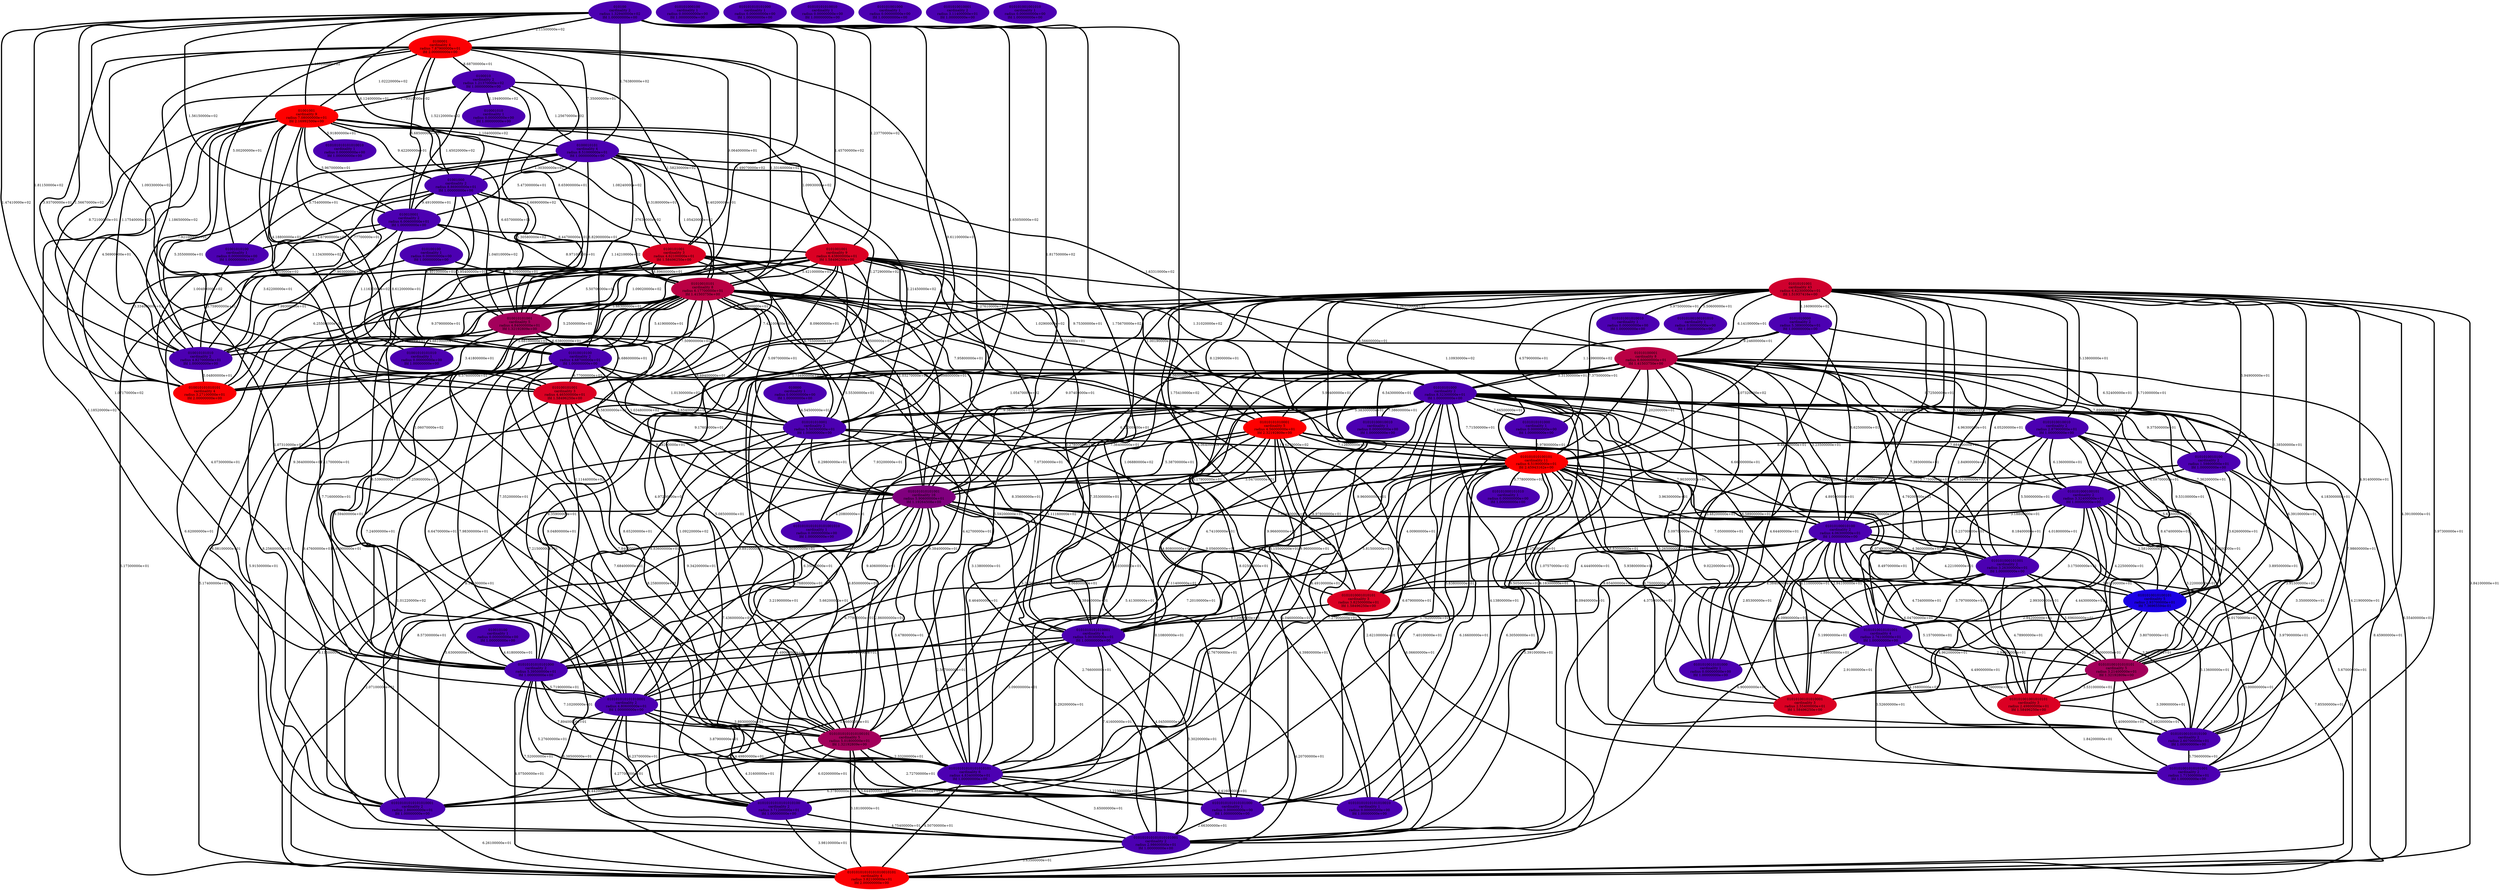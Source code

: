 graph graph_neighborhood_optimal_14 {
    edge[style=solid, penwidth="5", labeldistance="10"]
    010101000101010 [label="010101000101010\ncardinality 1\nradius 0.00000000e+00\nlfd 1.00000000e+00", color="#4C00B2", style="filled"]
    0101010010101001 [label="0101010010101001\ncardinality 4\nradius 2.76100000e+01\nlfd 1.00000000e+00", color="#4C00B2", style="filled"]
    010101010101001 [label="010101010101001\ncardinality 16\nradius 5.90600000e+01\nlfd 1.19264508e+00", color="#80007E", style="filled"]
    01010101010101010001 [label="01010101010101010001\ncardinality 2\nradius 2.86000000e+01\nlfd 1.00000000e+00", color="#4C00B2", style="filled"]
    010100100 [label="010100100\ncardinality 1\nradius 0.00000000e+00\nlfd 1.00000000e+00", color="#4C00B2", style="filled"]
    01010101010001 [label="01010101010001\ncardinality 5\nradius 4.56000000e+01\nlfd 2.32192809e+00", color="#FE0000", style="filled"]
    010101001001010101 [label="010101001001010101\ncardinality 3\nradius 2.49800000e+01\nlfd 1.58496250e+00", color="#DB0023", style="filled"]
    01001010100 [label="01001010100\ncardinality 1\nradius 0.00000000e+00\nlfd 1.00000000e+00", color="#4C00B2", style="filled"]
    01010100101010001 [label="01010100101010001\ncardinality 3\nradius 2.55400000e+01\nlfd 1.58496250e+00", color="#DB0023", style="filled"]
    0101010010010 [label="0101010010010\ncardinality 2\nradius 2.87900000e+01\nlfd 1.00000000e+00", color="#4C00B2", style="filled"]
    0101010101010101001010 [label="0101010101010101001010\ncardinality 1\nradius 0.00000000e+00\nlfd 1.00000000e+00", color="#4C00B2", style="filled"]
    010100 [label="010100\ncardinality 2\nradius 1.32940000e+02\nlfd 1.00000000e+00", color="#4C00B2", style="filled"]
    0101010010100 [label="0101010010100\ncardinality 2\nradius 1.59800000e+01\nlfd 1.00000000e+00", color="#4C00B2", style="filled"]
    010101000100 [label="010101000100\ncardinality 1\nradius 0.00000000e+00\nlfd 1.00000000e+00", color="#4C00B2", style="filled"]
    010010100 [label="010010100\ncardinality 1\nradius 0.00000000e+00\nlfd 1.00000000e+00", color="#4C00B2", style="filled"]
    0101010101010101000 [label="0101010101010101000\ncardinality 1\nradius 0.00000000e+00\nlfd 1.00000000e+00", color="#4C00B2", style="filled"]
    01010100101010100 [label="01010100101010100\ncardinality 2\nradius 2.60700000e+01\nlfd 1.00000000e+00", color="#4C00B2", style="filled"]
    01001010101010 [label="01001010101010\ncardinality 1\nradius 0.00000000e+00\nlfd 1.00000000e+00", color="#4C00B2", style="filled"]
    0100101001 [label="0100101001\ncardinality 3\nradius 4.62100000e+01\nlfd 1.58496250e+00", color="#DB0023", style="filled"]
    01010100010100 [label="01010100010100\ncardinality 2\nradius 4.06300000e+01\nlfd 1.00000000e+00", color="#4C00B2", style="filled"]
    010101010101000 [label="010101010101000\ncardinality 1\nradius 0.00000000e+00\nlfd 1.00000000e+00", color="#4C00B2", style="filled"]
    0101010000 [label="0101010000\ncardinality 2\nradius 5.38900000e+01\nlfd 1.00000000e+00", color="#4C00B2", style="filled"]
    0100010101 [label="0100010101\ncardinality 4\nradius 8.51000000e+01\nlfd 1.00000000e+00", color="#4C00B2", style="filled"]
    01010101010101010010 [label="01010101010101010010\ncardinality 1\nradius 0.00000000e+00\nlfd 1.00000000e+00", color="#4C00B2", style="filled"]
    01010100001 [label="01010100001\ncardinality 8\nradius 6.60000000e+01\nlfd 1.41503750e+00", color="#BA0044", style="filled"]
    010000 [label="010000\ncardinality 1\nradius 0.00000000e+00\nlfd 1.00000000e+00", color="#4C00B2", style="filled"]
    01010101010101010100 [label="01010101010101010100\ncardinality 2\nradius 3.71200000e+01\nlfd 1.00000000e+00", color="#4C00B2", style="filled"]
    0101010001010101 [label="0101010001010101\ncardinality 3\nradius 3.82500000e+01\nlfd 1.58496250e+00", color="#DB0023", style="filled"]
    01010010101 [label="01010010101\ncardinality 8\nradius 6.17700000e+01\nlfd 1.41503750e+00", color="#BA0044", style="filled"]
    01010101010010 [label="01010101010010\ncardinality 1\nradius 0.00000000e+00\nlfd 1.00000000e+00", color="#4C00B2", style="filled"]
    010101001010010 [label="010101001010010\ncardinality 1\nradius 0.00000000e+00\nlfd 1.00000000e+00", color="#4C00B2", style="filled"]
    010101001000 [label="010101001000\ncardinality 1\nradius 0.00000000e+00\nlfd 1.00000000e+00", color="#4C00B2", style="filled"]
    01010100100101010 [label="01010100100101010\ncardinality 1\nradius 0.00000000e+00\nlfd 1.00000000e+00", color="#4C00B2", style="filled"]
    0101001001 [label="0101001001\ncardinality 9\nradius 6.43800000e+01\nlfd 1.58496250e+00", color="#DB0023", style="filled"]
    010101000100101 [label="010101000100101\ncardinality 2\nradius 3.32400000e+01\nlfd 1.00000000e+00", color="#4C00B2", style="filled"]
    01010101010101000 [label="01010101010101000\ncardinality 2\nradius 5.39500000e+01\nlfd 1.00000000e+00", color="#4C00B2", style="filled"]
    010101000101001 [label="010101000101001\ncardinality 2\nradius 3.26300000e+01\nlfd 1.00000000e+00", color="#4C00B2", style="filled"]
    01010010100 [label="01010010100\ncardinality 2\nradius 4.68700000e+01\nlfd 1.00000000e+00", color="#4C00B2", style="filled"]
    01010100010010 [label="01010100010010\ncardinality 1\nradius 0.00000000e+00\nlfd 1.00000000e+00", color="#4C00B2", style="filled"]
    01010101001 [label="01010101001\ncardinality 43\nradius 6.62300000e+01\nlfd 1.51937416e+00", color="#D0002E", style="filled"]
    010101010101010010 [label="010101010101010010\ncardinality 1\nradius 0.00000000e+00\nlfd 1.00000000e+00", color="#4C00B2", style="filled"]
    0100001 [label="0100001\ncardinality 4\nradius 7.87900000e+01\nlfd 2.00000000e+00", color="#FB0003", style="filled"]
    01001001 [label="01001001\ncardinality 9\nradius 7.08000000e+01\nlfd 2.16992500e+00", color="#FE0000", style="filled"]
    0101010101010100101 [label="0101010101010100101\ncardinality 5\nradius 5.01800000e+01\nlfd 1.32192809e+00", color="#A3005B", style="filled"]
    01010101010101010010101 [label="01010101010101010010101\ncardinality 4\nradius 3.82100000e+01\nlfd 2.00000000e+00", color="#FB0003", style="filled"]
    010001010 [label="010001010\ncardinality 1\nradius 0.00000000e+00\nlfd 1.00000000e+00", color="#4C00B2", style="filled"]
    0101010010101000 [label="0101010010101000\ncardinality 1\nradius 0.00000000e+00\nlfd 1.00000000e+00", color="#4C00B2", style="filled"]
    010101001010101001 [label="010101001010101001\ncardinality 2\nradius 1.71500000e+01\nlfd 1.00000000e+00", color="#4C00B2", style="filled"]
    010101010001 [label="010101010001\ncardinality 2\nradius 5.50300000e+01\nlfd 1.00000000e+00", color="#4C00B2", style="filled"]
    0101010010100101 [label="0101010010100101\ncardinality 5\nradius 2.93700000e+01\nlfd 7.36965594e-01", color="#1B00E3", style="filled"]
    010010101010 [label="010010101010\ncardinality 2\nradius 4.82700000e+01\nlfd 1.00000000e+00", color="#4C00B2", style="filled"]
    0101010010001 [label="0101010010001\ncardinality 2\nradius 3.11400000e+01\nlfd 1.00000000e+00", color="#4C00B2", style="filled"]
    01010101000 [label="01010101000\ncardinality 2\nradius 8.32300000e+01\nlfd 1.00000000e+00", color="#4C00B2", style="filled"]
    010100101001 [label="010100101001\ncardinality 3\nradius 4.46500000e+01\nlfd 1.58496250e+00", color="#DB0023", style="filled"]
    01010100101010101 [label="01010100101010101\ncardinality 5\nradius 3.21400000e+01\nlfd 1.32192809e+00", color="#A3005B", style="filled"]
    010010001 [label="010010001\ncardinality 2\nradius 6.00600000e+01\nlfd 1.00000000e+00", color="#4C00B2", style="filled"]
    0101010101000 [label="0101010101000\ncardinality 1\nradius 0.00000000e+00\nlfd 1.00000000e+00", color="#4C00B2", style="filled"]
    010010101010101 [label="010010101010101\ncardinality 4\nradius 3.27100000e+01\nlfd 2.00000000e+00", color="#FB0003", style="filled"]
    01001000 [label="01001000\ncardinality 2\nradius 8.86900000e+01\nlfd 1.00000000e+00", color="#4C00B2", style="filled"]
    010101010101010101001 [label="010101010101010101001\ncardinality 2\nradius 2.98600000e+01\nlfd 1.00000000e+00", color="#4C00B2", style="filled"]
    0101010101010001 [label="0101010101010001\ncardinality 4\nradius 5.00300000e+01\nlfd 1.00000000e+00", color="#4C00B2", style="filled"]
    010010101001 [label="010010101001\ncardinality 5\nradius 4.84000000e+01\nlfd 1.32192809e+00", color="#A3005B", style="filled"]
    01010101010101010101 [label="01010101010101010101\ncardinality 6\nradius 4.83400000e+01\nlfd 1.00000000e+00", color="#4C00B2", style="filled"]
    0100010 [label="0100010\ncardinality 2\nradius 1.21370000e+02\nlfd 1.00000000e+00", color="#4C00B2", style="filled"]
    010101010100101 [label="010101010100101\ncardinality 11\nradius 6.51900000e+01\nlfd 2.45943162e+00", color="#FE0000", style="filled"]
    010101001001010 [label="010101001001010\ncardinality 1\nradius 0.00000000e+00\nlfd 1.00000000e+00", color="#4C00B2", style="filled"]
    010101010101010001 [label="010101010101010001\ncardinality 2\nradius 4.80600000e+01\nlfd 1.00000000e+00", color="#4C00B2", style="filled"]
    01010101000 -- 0101010010101001 [label="6.58900000e+01"]
    0101001001 -- 010101010101010001 [label="6.53900000e+01"]
    01010100010100 -- 01010100101010101 [label="4.73400000e+01"]
    01010100001 -- 01010101010101010010 [label="4.18300000e+01"]
    01010100001 -- 0101010010100101 [label="7.36200000e+01"]
    010100 -- 01010101010101010101 [label="1.75410000e+02"]
    01001000 -- 010010101010 [label="1.19910000e+02"]
    01010010101 -- 01001010101010 [label="5.25000000e+01"]
    010101010001 -- 01010101010101010100 [label="7.43600000e+01"]
    0100001 -- 01001010100 [label="5.00200000e+01"]
    010100100 -- 01010010101 [label="5.30600000e+01"]
    010101000100101 -- 010101001010101001 [label="3.97900000e+01"]
    01010101000 -- 01010101010001 [label="5.38300000e+01"]
    01010101000 -- 01010101010101010010 [label="4.13800000e+01"]
    01010101010001 -- 01010101010101010010101 [label="6.06600000e+01"]
    01010100010100 -- 01010100101010001 [label="4.09900000e+01"]
    01010101010101010101 -- 01010101010101010100 [label="5.85400000e+01"]
    010100 -- 010010001 [label="1.56150000e+02"]
    010101000100101 -- 01010100101010100 [label="4.01700000e+01"]
    010101000100101 -- 01010100101010001 [label="2.99300000e+01"]
    01010101010101010100 -- 01010101010101010010101 [label="3.98100000e+01"]
    01010101010101010101 -- 01010101010101010010 [label="4.41600000e+01"]
    01010010101 -- 01010101010101000 [label="7.25900000e+01"]
    01010101010001 -- 0101010101010101000 [label="4.04600000e+01"]
    010101010100101 -- 0101010101010101000 [label="6.16600000e+01"]
    01010010101 -- 01010100001 [label="1.02900000e+02"]
    010101010100101 -- 0101010101010100101 [label="7.20100000e+01"]
    01010101001 -- 01010101010101010101 [label="9.96600000e+01"]
    010010101010 -- 010010101010101 [label="5.04800000e+01"]
    01010101001 -- 010101000100101 [label="3.71000000e+01"]
    010101010001 -- 010101010101010101001 [label="8.10800000e+01"]
    010101000101001 -- 01010100101010100 [label="3.92500000e+01"]
    01010101001 -- 01010101010001 [label="8.12900000e+01"]
    01010101000 -- 010101001010101001 [label="9.50500000e+01"]
    0101001001 -- 01010101010101010100 [label="9.04800000e+01"]
    010100 -- 010010101001 [label="1.49070000e+02"]
    010101000101001 -- 01010100101010001 [label="5.19900000e+01"]
    01010101001 -- 010101010101001 [label="9.07400000e+01"]
    0101010010010 -- 01010100010100 [label="5.52400000e+01"]
    010010001 -- 01010010101 [label="8.97100000e+01"]
    01010101001 -- 01010101010101010001 [label="9.47600000e+01"]
    010101010101010001 -- 0101010101010100101 [label="3.89300000e+01"]
    01010100010100 -- 0101010010101000 [label="2.85300000e+01"]
    010101010101001 -- 0101010101010001 [label="3.13800000e+01"]
    01010101010001 -- 010101010101001 [label="5.38700000e+01"]
    0101010010100101 -- 01010100101010101 [label="3.80700000e+01"]
    01010101000 -- 01010100010100 [label="6.66000000e+01"]
    010010101001 -- 010010101010 [label="5.66400000e+01"]
    0100101001 -- 01010010101 [label="6.89600000e+01"]
    0101010010010 -- 010101000101001 [label="5.50000000e+01"]
    01010101001 -- 01010101010101010010101 [label="9.84100000e+01"]
    01010101010101000 -- 010101010101010001 [label="5.71900000e+01"]
    01010100010100 -- 01010101010101010010101 [label="7.85500000e+01"]
    01010101000 -- 010101010100101 [label="7.71500000e+01"]
    01010101001 -- 01010101000 [label="6.56600000e+01"]
    01010101010101010101 -- 0101010101010101000 [label="3.22300000e+01"]
    01010010101 -- 0101010101010101000 [label="4.80800000e+01"]
    010101010100101 -- 01010101010101010001 [label="8.57300000e+01"]
    01010010101 -- 01010101010001 [label="7.95800000e+01"]
    01010100010100 -- 010101001001010101 [label="6.04700000e+01"]
    01010101000 -- 01010100101010101 [label="8.47400000e+01"]
    010100 -- 0101010101010001 [label="1.75670000e+02"]
    010100101001 -- 010101010101001 [label="8.48200000e+01"]
    01010010101 -- 01010101010101010010 [label="6.15500000e+01"]
    010101010101001 -- 0101010101010101001010 [label="4.20800000e+01"]
    01010101010101000 -- 01010101010101010100 [label="5.27600000e+01"]
    01010101001 -- 01010101010101000 [label="1.11440000e+02"]
    0100001 -- 010010001 [label="6.68500000e+01"]
    010100 -- 010101010001 [label="1.65050000e+02"]
    010101000101001 -- 010101001001010101 [label="4.78900000e+01"]
    0101010010100101 -- 0101010010101001 [label="2.94200000e+01"]
    01001001 -- 010101010101010001 [label="1.18520000e+02"]
    0100101001 -- 010101010001 [label="6.75500000e+01"]
    0101010010010 -- 010101010100101 [label="8.48700000e+01"]
    01010100001 -- 01010100101010101 [label="6.39100000e+01"]
    01001000 -- 010100101001 [label="1.11610000e+02"]
    0101001001 -- 010010101001 [label="1.09020000e+02"]
    01010101000 -- 010101000100101 [label="7.88400000e+01"]
    010101000100101 -- 010101001001010101 [label="4.44300000e+01"]
    0101001001 -- 010101010101001 [label="6.09800000e+01"]
    010100101001 -- 010101010001 [label="6.65400000e+01"]
    01010101000 -- 0101010010100 [label="9.37500000e+01"]
    01001000 -- 010010101010101 [label="1.00490000e+02"]
    01010101001 -- 010101001001010101 [label="4.18300000e+01"]
    010100 -- 01001000 [label="6.12400000e+01"]
    0101010101010100101 -- 01010101010101010001 [label="4.31600000e+01"]
    01010100001 -- 010101010101010101001 [label="4.37500000e+01"]
    01010101000 -- 0101010101010101001010 [label="7.93200000e+01"]
    0101010101010001 -- 0101010101010101000 [label="4.04500000e+01"]
    01010010100 -- 0101010101010100101 [label="7.84000000e+01"]
    01010101000 -- 0101010101000 [label="7.66500000e+01"]
    0100010101 -- 01001000 [label="1.30300000e+02"]
    01010010101 -- 010101010101010001 [label="7.35200000e+01"]
    01010101001 -- 0101010101010001 [label="1.06880000e+02"]
    01010010101 -- 010101010100101 [label="1.06000000e+02"]
    01010101000 -- 01010101010101010001 [label="1.01220000e+02"]
    01010010100 -- 0101010101010001 [label="8.35600000e+01"]
    01010101000 -- 01010101010101010100 [label="5.66200000e+01"]
    010101010101001 -- 0101010001010101 [label="9.05600000e+01"]
    010100 -- 01010010101 [label="1.45700000e+02"]
    01001001 -- 010010101010101 [label="4.56900000e+01"]
    0101010010010 -- 010101001010101001 [label="4.21900000e+01"]
    01010100001 -- 01010100010010 [label="6.54300000e+01"]
    0101010000 -- 0101010010100 [label="6.52400000e+01"]
    01010100001 -- 0101010101010101000 [label="5.83800000e+01"]
    010101010101010001 -- 01010101010101010101 [label="3.87900000e+01"]
    010101010100101 -- 01010101010101000 [label="7.10300000e+01"]
    01010010101 -- 010010101010101 [label="5.68100000e+01"]
    0101010010100 -- 01010100101010100 [label="3.35000000e+01"]
    01001001 -- 0101001001 [label="1.09930000e+02"]
    01001001 -- 0101010101010100101 [label="1.06070000e+02"]
    0100001 -- 01001001 [label="1.02220000e+02"]
    01010010100 -- 010100101001 [label="6.77000000e+01"]
    01010010101 -- 010101010001 [label="5.09700000e+01"]
    010101010100101 -- 010101010101010101001 [label="5.39100000e+01"]
    01010101010101010001 -- 01010101010101010010101 [label="6.26100000e+01"]
    01001001 -- 0100010101 [label="1.10400000e+02"]
    0100010101 -- 010010101010 [label="5.35500000e+01"]
    0101001001 -- 01010101010101010010101 [label="6.17300000e+01"]
    01001001 -- 010101010101001 [label="1.27610000e+02"]
    01010101001 -- 0101010010101000 [label="3.60500000e+01"]
    0101001001 -- 010101010001 [label="1.00500000e+02"]
    010101010101001 -- 0101010101010101000 [label="2.76700000e+01"]
    01010100001 -- 01010100010100 [label="3.23500000e+01"]
    010010101001 -- 010101010001 [label="6.69400000e+01"]
    01001001 -- 01001010101010 [label="4.18800000e+01"]
    01010101010101000 -- 010101010101010101001 [label="7.52000000e+01"]
    0101010010100 -- 010101000100101 [label="4.09700000e+01"]
    01010101000 -- 01010100010010 [label="7.38600000e+01"]
    01010101000 -- 01010100101010001 [label="5.26500000e+01"]
    01001001 -- 010100101001 [label="1.13430000e+02"]
    0100001 -- 0100101001 [label="9.06400000e+01"]
    01010100001 -- 0101010010101000 [label="3.48200000e+01"]
    01001001 -- 01010010101 [label="8.40200000e+01"]
    0101001001 -- 01010101000 [label="1.31020000e+02"]
    01010101001 -- 0101010010100101 [label="3.38500000e+01"]
    01010101010101010101 -- 01010101010101010001 [label="6.37800000e+01"]
    010010101001 -- 01010010100 [label="6.63800000e+01"]
    0100001 -- 010010101010 [label="3.93700000e+01"]
    01010101001 -- 01010100101010001 [label="4.89500000e+01"]
    01010101010001 -- 0101010101010001 [label="4.74100000e+01"]
    01010101010001 -- 010101010101010101001 [label="2.62100000e+01"]
    0100101001 -- 010010101001 [label="5.50700000e+01"]
    01010100001 -- 010101010001 [label="1.05470000e+02"]
    01010101001 -- 01010100001 [label="6.14100000e+01"]
    010101010101001 -- 0101010101010100101 [label="2.86000000e+01"]
    01010101001 -- 010101000101001 [label="4.05200000e+01"]
    010101000100101 -- 0101010001010101 [label="6.27400000e+01"]
    01001000 -- 01010010100 [label="8.40100000e+01"]
    01010101010001 -- 01010101010101010101 [label="5.41300000e+01"]
    0101010101010001 -- 01010101010101010101 [label="3.29200000e+01"]
    0100010 -- 010010001 [label="1.45020000e+02"]
    01001001 -- 010010001 [label="5.96700000e+01"]
    010100 -- 0100001 [label="2.11500000e+02"]
    01010100001 -- 010101010101001 [label="6.53300000e+01"]
    010010001 -- 0100101001 [label="8.44700000e+01"]
    010100 -- 0100010101 [label="1.76380000e+02"]
    01010101000 -- 01010101010101010010101 [label="8.45900000e+01"]
    0101010010100 -- 01010100101010101 [label="3.89500000e+01"]
    01010101001 -- 01010100010100 [label="4.14600000e+01"]
    010101010101010001 -- 0101010101010101000 [label="4.49800000e+01"]
    01010100010100 -- 0101010101010001 [label="8.65400000e+01"]
    010101010101010001 -- 01010101010101010100 [label="6.23700000e+01"]
    01010100101010101 -- 010101001010101001 [label="2.40900000e+01"]
    01010010101 -- 01010101010101010010101 [label="5.17400000e+01"]
    0101010010010 -- 010101000100101 [label="6.13600000e+01"]
    010100 -- 010010101010 [label="1.81150000e+02"]
    01001001 -- 010010101010 [label="7.92100000e+01"]
    0101001001 -- 01010010101 [label="5.42100000e+01"]
    01001001 -- 01010101010101010101 [label="1.07310000e+02"]
    0100101001 -- 01010101000 [label="9.75300000e+01"]
    01010101010001 -- 01010100010100 [label="7.90300000e+01"]
    010010001 -- 01010010100 [label="8.61200000e+01"]
    010101010001 -- 010101010101001 [label="8.29800000e+01"]
    0101010101010001 -- 01010101010101000 [label="8.17400000e+01"]
    0100010101 -- 010010101001 [label="8.82900000e+01"]
    010101010101001 -- 010101010101010101001 [label="2.76600000e+01"]
    0100010101 -- 0100101001 [label="9.31800000e+01"]
    010101010100101 -- 0101010010100101 [label="8.18400000e+01"]
    01010010101 -- 01010101010101010101 [label="4.42700000e+01"]
    01010101001 -- 01010100101010101 [label="4.91400000e+01"]
    010100101001 -- 01010101010101010101 [label="8.25800000e+01"]
    010010101001 -- 010010101010101 [label="3.41800000e+01"]
    01010101010101000 -- 01010101010101010010101 [label="4.07500000e+01"]
    01010101000 -- 01010101010101010101 [label="8.06800000e+01"]
    01010100101010101 -- 01010100101010001 [label="3.94700000e+01"]
    01010100001 -- 0101010001010101 [label="5.17900000e+01"]
    0101010101010100101 -- 0101010101010101000 [label="2.72700000e+01"]
    0100101001 -- 01010101010101000 [label="7.11700000e+01"]
    010100 -- 01010010100 [label="1.09330000e+02"]
    01001001 -- 0100101001 [label="1.08240000e+02"]
    01010101001 -- 0101010000 [label="1.16090000e+02"]
    0101010010100101 -- 010101001001010101 [label="2.10000000e+01"]
    01010010100 -- 01010101010101000 [label="9.59400000e+01"]
    01010100001 -- 01010101010101010100 [label="6.49100000e+01"]
    010100101001 -- 01010101010101000 [label="7.24000000e+01"]
    0101010000 -- 01010101000 [label="1.14990000e+02"]
    01010010101 -- 01010010100 [label="5.41900000e+01"]
    010101010101001 -- 01010101010101010001 [label="5.63000000e+01"]
    010101010100101 -- 01010100010100 [label="3.96300000e+01"]
    010101010101010001 -- 010101010101010101001 [label="4.27700000e+01"]
    01010010101 -- 0101010101010001 [label="7.07300000e+01"]
    010100101001 -- 010101010101010001 [label="7.21500000e+01"]
    0101001001 -- 01010101010101010101 [label="5.59200000e+01"]
    01010100101010101 -- 010101001001010101 [label="3.53100000e+01"]
    010101010001 -- 01010101010101010010101 [label="8.11500000e+01"]
    01010010101 -- 010010101010 [label="9.37900000e+01"]
    0101001001 -- 01010010100 [label="5.36200000e+01"]
    0100010101 -- 01001010100 [label="5.75400000e+01"]
    0100001 -- 01001000 [label="1.52120000e+02"]
    01010101000 -- 010101001001010101 [label="1.07490000e+02"]
    01010101001 -- 010101001010101001 [label="3.97300000e+01"]
    01010101000 -- 0101010101010001 [label="8.97800000e+01"]
    010101010100101 -- 0101010001010101 [label="4.00900000e+01"]
    0100010 -- 01001001 [label="1.79310000e+02"]
    01001000 -- 010010001 [label="9.49100000e+01"]
    01010101001 -- 01010100100101010 [label="5.50600000e+01"]
    010101010100101 -- 0101010101010001 [label="5.81500000e+01"]
    0101010010101001 -- 01010100101010001 [label="2.91000000e+01"]
    010101010100101 -- 0101010010101001 [label="6.83000000e+01"]
    01010101001 -- 01010101010101010100 [label="9.96000000e+01"]
    01010101001 -- 01010100101010100 [label="4.39100000e+01"]
    0101010010010 -- 0101010010100101 [label="5.62300000e+01"]
    0101010010010 -- 0101010010101001 [label="5.23700000e+01"]
    01010101000 -- 0101010010100101 [label="9.53100000e+01"]
    0100010101 -- 01010101000 [label="1.63310000e+02"]
    010101010100101 -- 01010101010101010010101 [label="5.67000000e+01"]
    01010101000 -- 01010101010101000 [label="1.09220000e+02"]
    01010010101 -- 01010101000 [label="9.77700000e+01"]
    0100001 -- 01010010101 [label="1.33160000e+02"]
    0100101001 -- 010010101010 [label="7.99300000e+01"]
    01010101000 -- 0101010010010 [label="1.11240000e+02"]
    0101010010101001 -- 01010100101010100 [label="4.16800000e+01"]
    01001001 -- 01001000 [label="9.42200000e+01"]
    010101010001 -- 0101010101010100101 [label="8.85000000e+01"]
    01010101000 -- 010101000101001 [label="9.96000000e+01"]
    01010010100 -- 010101010001 [label="1.01300000e+02"]
    0101001001 -- 010100101001 [label="8.09600000e+01"]
    01001000 -- 01010010101 [label="1.30580000e+02"]
    01010010100 -- 010010101010101 [label="6.57600000e+01"]
    01010100001 -- 01010101010001 [label="5.90400000e+01"]
    010101010100101 -- 010101010101001 [label="5.04700000e+01"]
    010100 -- 01001001 [label="1.46520000e+02"]
    010100 -- 0101010101010100101 [label="1.73490000e+02"]
    01001000 -- 0101001001 [label="1.37630000e+02"]
    010101010101001 -- 01010101010101010101 [label="3.47800000e+01"]
    010101010001 -- 01010101010101000 [label="8.83600000e+01"]
    0101010101010100101 -- 01010101010101010100 [label="6.02000000e+01"]
    0101010101010001 -- 010101010101010001 [label="2.56700000e+01"]
    0100001 -- 010010101001 [label="8.65900000e+01"]
    010010101001 -- 010100101001 [label="4.68600000e+01"]
    01010100001 -- 01010101000 [label="5.31300000e+01"]
    01010100101010100 -- 010101001010101001 [label="3.75600000e+01"]
    010101010100101 -- 01010100101010101 [label="8.49700000e+01"]
    010010001 -- 010010101010 [label="3.62200000e+01"]
    0100010 -- 010010101001 [label="1.66900000e+02"]
    01010101000 -- 010101010101010001 [label="9.89100000e+01"]
    0100010101 -- 01010010100 [label="1.14210000e+02"]
    010101000101001 -- 01010100101010101 [label="5.69600000e+01"]
    010101001001010101 -- 01010100101010100 [label="2.89200000e+01"]
    01010101001 -- 010101001010010 [label="5.97500000e+01"]
    010101010101001 -- 010101010101010001 [label="3.21900000e+01"]
    0101010101010100101 -- 01010101010101010101 [label="2.33200000e+01"]
    0101001001 -- 01010101010101010001 [label="6.62000000e+01"]
    01010101010101010100 -- 010101010101010101001 [label="4.75400000e+01"]
    010101000100101 -- 0101010010100101 [label="2.58100000e+01"]
    01010101001 -- 010101010101010101001 [label="9.02200000e+01"]
    01010100010100 -- 0101010010101001 [label="2.94100000e+01"]
    01010101000 -- 0101010101010101000 [label="6.67900000e+01"]
    01010010101 -- 010100101001 [label="7.50900000e+01"]
    010101000101001 -- 0101010001010101 [label="4.38400000e+01"]
    0101010010010 -- 01010100101010101 [label="4.40200000e+01"]
    0101010010010 -- 01010100101010100 [label="3.91500000e+01"]
    01010101001 -- 0101010101010100101 [label="1.11160000e+02"]
    0101010010101001 -- 010101001010101001 [label="3.52600000e+01"]
    010010100 -- 01010101010101000 [label="4.61800000e+01"]
    0101010101010001 -- 01010101010101010010101 [label="4.20700000e+01"]
    01010100010100 -- 010101010101010101001 [label="6.90000000e+01"]
    01001001 -- 010101010101010010 [label="5.91800000e+01"]
    01010010100 -- 010101010101010001 [label="7.98300000e+01"]
    0101010101000 -- 010101010100101 [label="5.97800000e+01"]
    0100001 -- 0100010 [label="8.68700000e+01"]
    01010100001 -- 0101010101010100101 [label="7.86900000e+01"]
    01010100101010101 -- 01010100101010100 [label="3.39900000e+01"]
    010101010100101 -- 010101000100101 [label="5.77500000e+01"]
    0101010010100101 -- 010101001010101001 [label="3.00000000e+01"]
    0101001001 -- 01010101010101000 [label="9.36400000e+01"]
    010101010100101 -- 010101000101001 [label="6.79100000e+01"]
    01010101010001 -- 010101010100101 [label="7.12600000e+01"]
    0101010010100101 -- 01010100101010001 [label="4.96200000e+01"]
    0101010010100101 -- 01010100101010100 [label="3.13600000e+01"]
    0101010000 -- 01010100001 [label="9.24600000e+01"]
    01010101000 -- 0101010001010101 [label="9.96000000e+01"]
    010101000100101 -- 01010100101010101 [label="3.22000000e+01"]
    0100001 -- 010100101001 [label="1.18650000e+02"]
    0100010101 -- 010100101001 [label="1.27290000e+02"]
    010101010100101 -- 01010101010101010101 [label="7.27900000e+01"]
    010101010001 -- 010101010100101 [label="1.14270000e+02"]
    0100010 -- 010010101010 [label="1.17540000e+02"]
    01010010101 -- 010101010101010101001 [label="5.91500000e+01"]
    01010100001 -- 01010101010101010001 [label="8.13100000e+01"]
    0101010010010 -- 010101001001010101 [label="4.22500000e+01"]
    0101010101010100101 -- 01010101010101010010101 [label="3.18100000e+01"]
    010101000101001 -- 0101010010101001 [label="3.79700000e+01"]
    0101010010100 -- 01010100101010001 [label="4.11000000e+01"]
    010100100 -- 01010101010101000 [label="4.07300000e+01"]
    01010101010001 -- 0101010010101001 [label="7.05000000e+01"]
    0100001 -- 010010101010101 [label="8.72100000e+01"]
    0101001001 -- 0101010101010001 [label="5.27800000e+01"]
    010101010101010001 -- 01010101010101010010101 [label="4.44200000e+01"]
    01010100010100 -- 0101010010100101 [label="4.22100000e+01"]
    010000 -- 010101010001 [label="4.54500000e+01"]
    01010100001 -- 010101000101001 [label="7.39300000e+01"]
    0101001001 -- 010101010101010101001 [label="8.25600000e+01"]
    010101010100101 -- 01010101010101010010 [label="6.30500000e+01"]
    01010100001 -- 01010101010101000 [label="8.35900000e+01"]
    010101001001010101 -- 010101001010101001 [label="1.84200000e+01"]
    010100 -- 0101001001 [label="1.23770000e+02"]
    0101010001010101 -- 0101010101010001 [label="8.12000000e+01"]
    0101010000 -- 010101010100101 [label="1.07320000e+02"]
    010010001 -- 010010101001 [label="5.95400000e+01"]
    01010100010100 -- 010101000101001 [label="4.36000000e+01"]
    01010101001 -- 0101010010101001 [label="2.84900000e+01"]
    010100 -- 010101010101001 [label="1.81750000e+02"]
    01010010101 -- 0101010101010101001010 [label="3.58300000e+01"]
    010101000100101 -- 01010100010100 [label="3.18800000e+01"]
    0101010101010100101 -- 010101010101010101001 [label="3.64400000e+01"]
    0101010010101001 -- 0101010010101000 [label="1.88600000e+01"]
    01010101010001 -- 0101010101010100101 [label="5.25700000e+01"]
    0100010101 -- 010010101010101 [label="7.90300000e+01"]
    01001001 -- 01010010100 [label="7.77700000e+01"]
    01010101000 -- 0101010010101000 [label="5.09700000e+01"]
    01010100001 -- 01010101010101010101 [label="8.02500000e+01"]
    0101001001 -- 0101010101010100101 [label="4.97200000e+01"]
    01001001 -- 01010101010101000 [label="1.07170000e+02"]
    0100101001 -- 010101010101001 [label="1.03270000e+02"]
    010101000101001 -- 0101010010100101 [label="3.81100000e+01"]
    0100010 -- 010001010 [label="1.19490000e+02"]
    0101010010100 -- 0101010010100101 [label="3.62600000e+01"]
    01010010100 -- 010101010101001 [label="9.17600000e+01"]
    0101010101010001 -- 0101010101010100101 [label="3.09000000e+01"]
    010101000100101 -- 0101010010101001 [label="3.17500000e+01"]
    010101010101001 -- 01010100010100 [label="7.83400000e+01"]
    01010101001 -- 0101010010010 [label="6.13800000e+01"]
    010010101001 -- 010101010101001 [label="1.03480000e+02"]
    010101010100101 -- 01010100101010100 [label="8.09400000e+01"]
    0100001 -- 010101010001 [label="9.61100000e+01"]
    01010101001 -- 0101010101000 [label="4.57900000e+01"]
    0101001001 -- 010101010100101 [label="1.10930000e+02"]
    010100101001 -- 0101010101010100101 [label="9.34200000e+01"]
    0101001001 -- 01010101010001 [label="1.00190000e+02"]
    0100001 -- 0100010101 [label="7.35000000e+01"]
    0101010101010101000 -- 010101010101010101001 [label="2.66300000e+01"]
    0101010010101001 -- 010101001001010101 [label="4.49000000e+01"]
    01010101001 -- 0101010010100 [label="5.94900000e+01"]
    01010100001 -- 010101000100101 [label="4.96300000e+01"]
    0100101001 -- 01010101010101010100 [label="6.64700000e+01"]
    010100 -- 010100101001 [label="1.56670000e+02"]
    01010101010001 -- 010101010101010001 [label="6.35000000e+01"]
    010010101001 -- 01001010101010 [label="4.66100000e+01"]
    010101010100101 -- 01010101010101010100 [label="7.40100000e+01"]
    01010100001 -- 0101010010010 [label="8.72500000e+01"]
    01010100010100 -- 0101010001010101 [label="4.44400000e+01"]
    010101000100101 -- 010101000101001 [label="4.01800000e+01"]
    010101010101001 -- 01010101010101010100 [label="4.49000000e+01"]
    010101010001 -- 01010101010101010101 [label="8.46400000e+01"]
    010101010100101 -- 010101010101010001 [label="7.11400000e+01"]
    01010100001 -- 0101010010101001 [label="4.79200000e+01"]
    010101010101010001 -- 01010101010101010001 [label="6.38500000e+01"]
    010101010101001 -- 01010101010101000 [label="5.76800000e+01"]
    01010100001 -- 01010100101010001 [label="4.64400000e+01"]
    01010100010100 -- 01010100101010100 [label="5.15700000e+01"]
    01010101000 -- 0101010101010100101 [label="9.40600000e+01"]
    0100010101 -- 01010010101 [label="1.05420000e+02"]
    01010101010101000 -- 0101010101010100101 [label="7.10200000e+01"]
    01010101010101010101 -- 01010101010101010010101 [label="4.50700000e+01"]
    0100010 -- 0100010101 [label="1.25670000e+02"]
    010010001 -- 010010101010101 [label="3.33400000e+01"]
    01010010101 -- 010010101001 [label="5.66300000e+01"]
    0101010000 -- 01010100010100 [label="8.62500000e+01"]
    0101001001 -- 01010100001 [label="1.26310000e+02"]
    01010101000 -- 010101010001 [label="9.38200000e+01"]
    01010010101 -- 010101010101001 [label="5.55300000e+01"]
    0101010010101001 -- 01010100101010101 [label="2.94300000e+01"]
    01010010101 -- 01010101010101010100 [label="6.69900000e+01"]
    0101010101010001 -- 01010101010101010100 [label="7.41600000e+01"]
    01001010100 -- 010010101010 [label="3.75900000e+01"]
    01001000 -- 010010101001 [label="1.04010000e+02"]
    01010100001 -- 010101010101010001 [label="8.65200000e+01"]
    01010100001 -- 01010100101010100 [label="7.98600000e+01"]
    010101010100101 -- 010101000101010 [label="5.77800000e+01"]
    010101010100101 -- 01010100101010001 [label="6.75000000e+01"]
    01010101010001 -- 01010101010101010100 [label="6.77900000e+01"]
    010101010100101 -- 0101010010101000 [label="5.93800000e+01"]
    01010101010101000 -- 01010101010101010101 [label="7.89400000e+01"]
    01010010101 -- 01010101010101010001 [label="8.08100000e+01"]
    0100010 -- 0100101001 [label="1.58230000e+02"]
    010101010101001 -- 01010101010101010010 [label="4.39800000e+01"]
    01010100001 -- 0101010010100 [label="7.89000000e+01"]
    010010101001 -- 01010101010101000 [label="7.71600000e+01"]
    010101010101010101001 -- 01010101010101010010101 [label="3.63500000e+01"]
    01010101010101010101 -- 010101010101010101001 [label="3.65000000e+01"]
    01010100001 -- 0101010101010001 [label="7.35300000e+01"]
    0100010101 -- 010010001 [label="5.47300000e+01"]
    01010010101 -- 0101010101010100101 [label="5.08500000e+01"]
    01010101000 -- 010101010101001 [label="7.36400000e+01"]
    01010101001 -- 0101010001010101 [label="8.06400000e+01"]
    0100101001 -- 010010101010101 [label="6.25500000e+01"]
    0100101001 -- 010100101001 [label="7.42100000e+01"]
    01010100010100 -- 01010101010101000 [label="9.38400000e+01"]
    010101010101001 -- 01010101010101010010101 [label="2.07100000e+01"]
    010100 -- 010010101010101 [label="1.47410000e+02"]
    0101010101010001 -- 010101010101010101001 [label="3.30200000e+01"]
    010010001 -- 01001010100 [label="4.67900000e+01"]
    01010100001 -- 010101010100101 [label="3.20200000e+01"]
    01010010100 -- 01010101010101010101 [label="7.68400000e+01"]
    01010101000 -- 010101010101010101001 [label="5.76200000e+01"]
    0101010101010001 -- 01010101010101010001 [label="5.36600000e+01"]
    010010101001 -- 01010101010101010101 [label="9.38400000e+01"]
    01010101000 -- 01010100101010100 [label="1.07570000e+02"]
    01010101001 -- 010101010100101 [label="7.37500000e+01"]
    01010100001 -- 01010101010101010010101 [label="6.55400000e+01"]
    0100010101 -- 010101010001 [label="1.21450000e+02"]
    01001001 -- 010010101001 [label="6.65700000e+01"]
}
